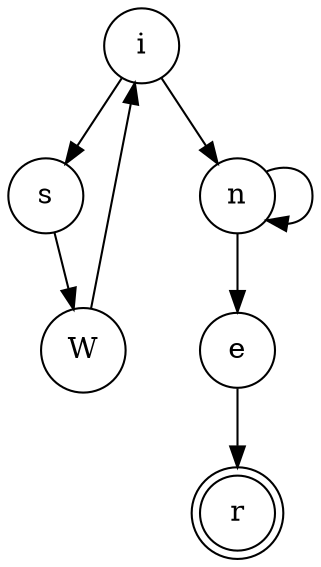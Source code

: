 digraph {   
    node [shape = doublecircle, color = black] r ;
    node [shape = circle];
    node [color= black];
    i -> s -> W -> i -> n -> n -> e -> r;	
}
